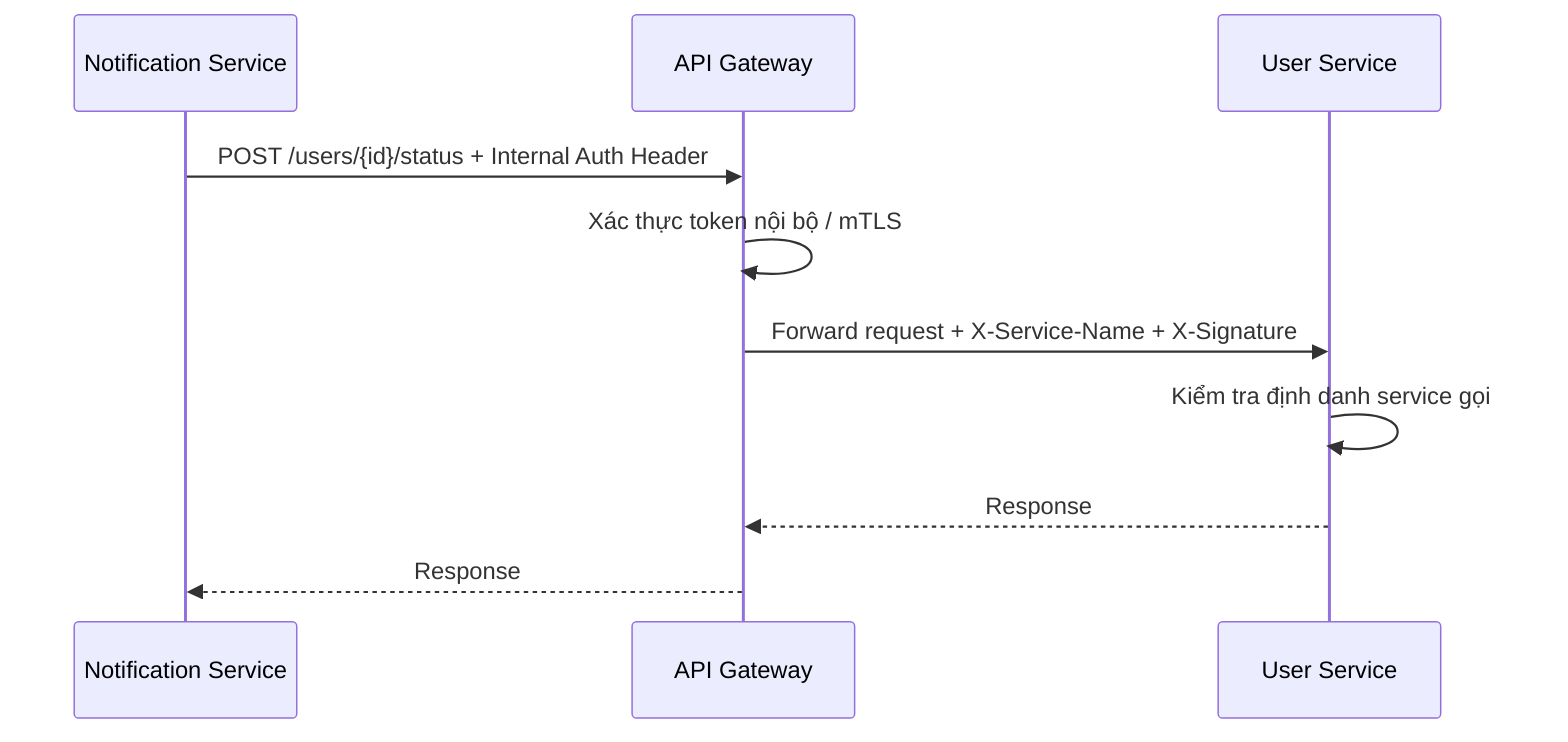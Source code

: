 sequenceDiagram
  participant ServiceA as Notification Service
  participant Gateway as API Gateway
  participant UserSvc as User Service

  ServiceA->>Gateway: POST /users/{id}/status + Internal Auth Header
  Gateway->>Gateway: Xác thực token nội bộ / mTLS
  Gateway->>UserSvc: Forward request + X-Service-Name + X-Signature
  UserSvc->>UserSvc: Kiểm tra định danh service gọi
  UserSvc-->>Gateway: Response
  Gateway-->>ServiceA: Response